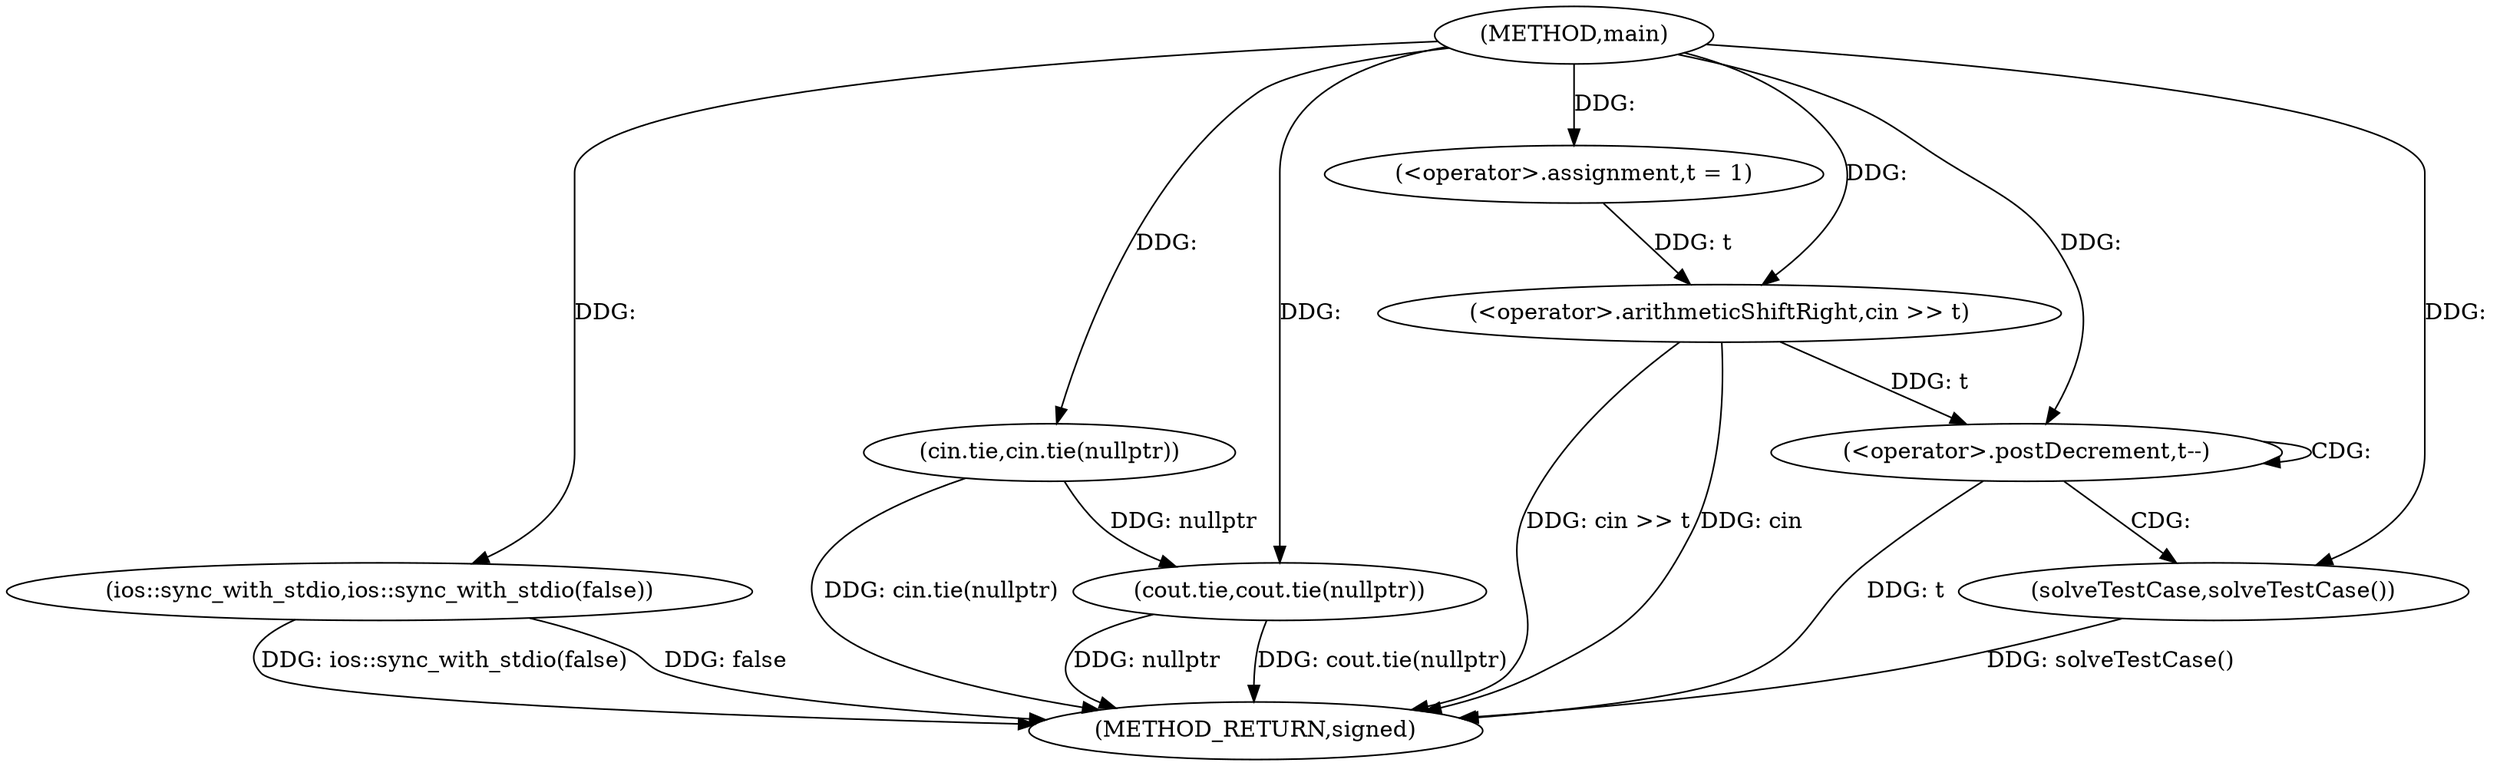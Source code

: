 digraph "main" {  
"1000367" [label = "(METHOD,main)" ]
"1000386" [label = "(METHOD_RETURN,signed)" ]
"1000369" [label = "(ios::sync_with_stdio,ios::sync_with_stdio(false))" ]
"1000371" [label = "(cin.tie,cin.tie(nullptr))" ]
"1000373" [label = "(cout.tie,cout.tie(nullptr))" ]
"1000376" [label = "(<operator>.assignment,t = 1)" ]
"1000379" [label = "(<operator>.arithmeticShiftRight,cin >> t)" ]
"1000383" [label = "(<operator>.postDecrement,t--)" ]
"1000385" [label = "(solveTestCase,solveTestCase())" ]
  "1000369" -> "1000386"  [ label = "DDG: ios::sync_with_stdio(false)"] 
  "1000371" -> "1000386"  [ label = "DDG: cin.tie(nullptr)"] 
  "1000373" -> "1000386"  [ label = "DDG: nullptr"] 
  "1000373" -> "1000386"  [ label = "DDG: cout.tie(nullptr)"] 
  "1000379" -> "1000386"  [ label = "DDG: cin >> t"] 
  "1000383" -> "1000386"  [ label = "DDG: t"] 
  "1000385" -> "1000386"  [ label = "DDG: solveTestCase()"] 
  "1000369" -> "1000386"  [ label = "DDG: false"] 
  "1000379" -> "1000386"  [ label = "DDG: cin"] 
  "1000367" -> "1000376"  [ label = "DDG: "] 
  "1000367" -> "1000369"  [ label = "DDG: "] 
  "1000367" -> "1000371"  [ label = "DDG: "] 
  "1000371" -> "1000373"  [ label = "DDG: nullptr"] 
  "1000367" -> "1000373"  [ label = "DDG: "] 
  "1000367" -> "1000379"  [ label = "DDG: "] 
  "1000376" -> "1000379"  [ label = "DDG: t"] 
  "1000367" -> "1000385"  [ label = "DDG: "] 
  "1000379" -> "1000383"  [ label = "DDG: t"] 
  "1000367" -> "1000383"  [ label = "DDG: "] 
  "1000383" -> "1000383"  [ label = "CDG: "] 
  "1000383" -> "1000385"  [ label = "CDG: "] 
}
